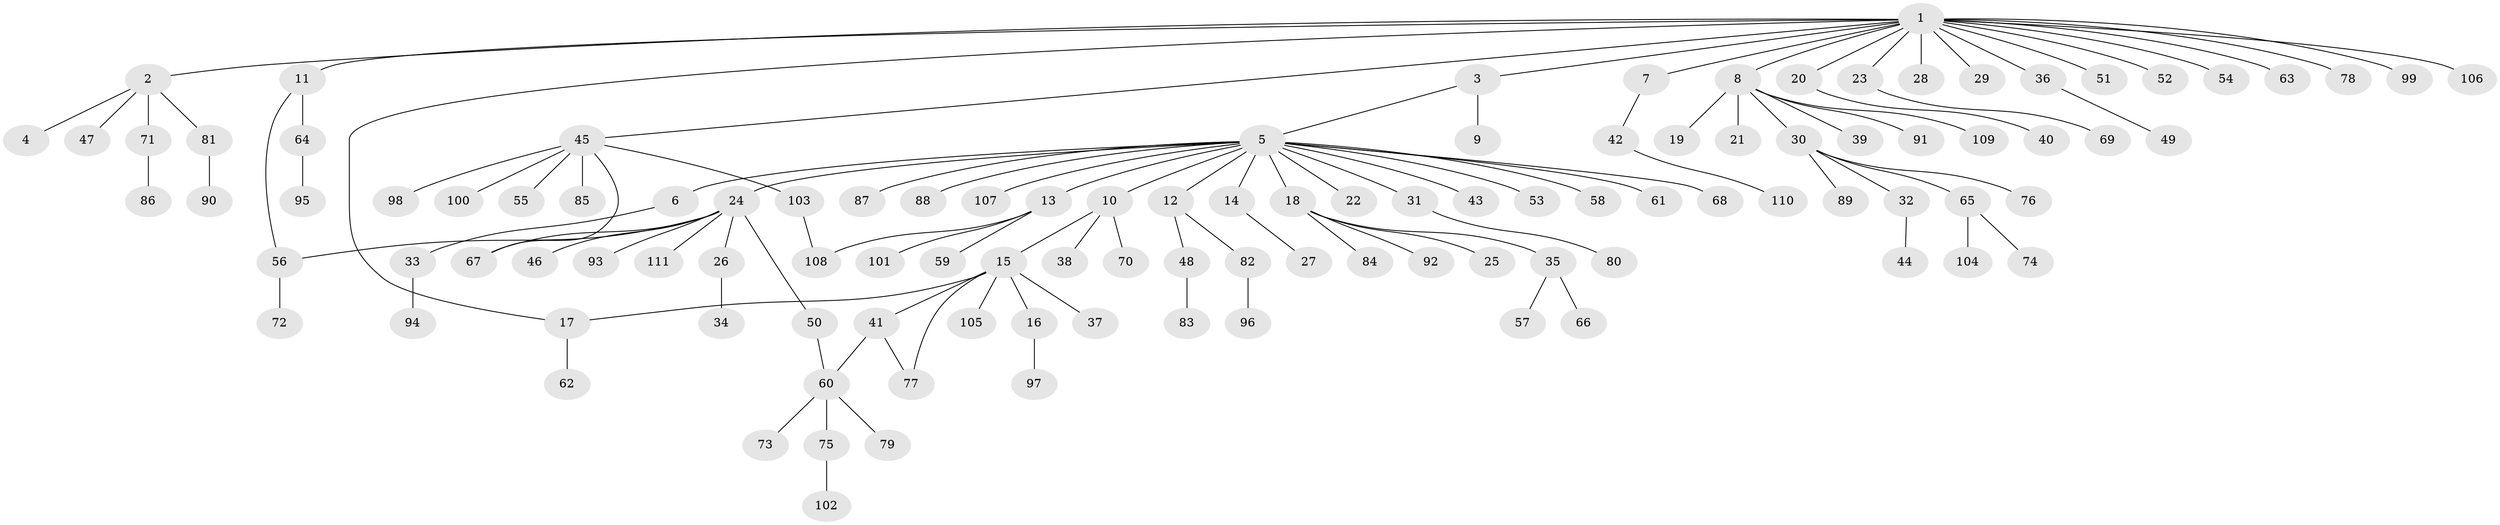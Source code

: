 // coarse degree distribution, {19: 0.030303030303030304, 5: 0.030303030303030304, 3: 0.030303030303030304, 1: 0.7878787878787878, 11: 0.030303030303030304, 2: 0.09090909090909091}
// Generated by graph-tools (version 1.1) at 2025/18/03/04/25 18:18:14]
// undirected, 111 vertices, 116 edges
graph export_dot {
graph [start="1"]
  node [color=gray90,style=filled];
  1;
  2;
  3;
  4;
  5;
  6;
  7;
  8;
  9;
  10;
  11;
  12;
  13;
  14;
  15;
  16;
  17;
  18;
  19;
  20;
  21;
  22;
  23;
  24;
  25;
  26;
  27;
  28;
  29;
  30;
  31;
  32;
  33;
  34;
  35;
  36;
  37;
  38;
  39;
  40;
  41;
  42;
  43;
  44;
  45;
  46;
  47;
  48;
  49;
  50;
  51;
  52;
  53;
  54;
  55;
  56;
  57;
  58;
  59;
  60;
  61;
  62;
  63;
  64;
  65;
  66;
  67;
  68;
  69;
  70;
  71;
  72;
  73;
  74;
  75;
  76;
  77;
  78;
  79;
  80;
  81;
  82;
  83;
  84;
  85;
  86;
  87;
  88;
  89;
  90;
  91;
  92;
  93;
  94;
  95;
  96;
  97;
  98;
  99;
  100;
  101;
  102;
  103;
  104;
  105;
  106;
  107;
  108;
  109;
  110;
  111;
  1 -- 2;
  1 -- 3;
  1 -- 7;
  1 -- 8;
  1 -- 11;
  1 -- 17;
  1 -- 20;
  1 -- 23;
  1 -- 28;
  1 -- 29;
  1 -- 36;
  1 -- 45;
  1 -- 51;
  1 -- 52;
  1 -- 54;
  1 -- 63;
  1 -- 78;
  1 -- 99;
  1 -- 106;
  2 -- 4;
  2 -- 47;
  2 -- 71;
  2 -- 81;
  3 -- 5;
  3 -- 9;
  5 -- 6;
  5 -- 10;
  5 -- 12;
  5 -- 13;
  5 -- 14;
  5 -- 18;
  5 -- 22;
  5 -- 24;
  5 -- 31;
  5 -- 43;
  5 -- 53;
  5 -- 58;
  5 -- 61;
  5 -- 68;
  5 -- 87;
  5 -- 88;
  5 -- 107;
  6 -- 33;
  7 -- 42;
  8 -- 19;
  8 -- 21;
  8 -- 30;
  8 -- 39;
  8 -- 91;
  8 -- 109;
  10 -- 15;
  10 -- 38;
  10 -- 70;
  11 -- 56;
  11 -- 64;
  12 -- 48;
  12 -- 82;
  13 -- 59;
  13 -- 101;
  13 -- 108;
  14 -- 27;
  15 -- 16;
  15 -- 17;
  15 -- 37;
  15 -- 41;
  15 -- 77;
  15 -- 105;
  16 -- 97;
  17 -- 62;
  18 -- 25;
  18 -- 35;
  18 -- 84;
  18 -- 92;
  20 -- 40;
  23 -- 69;
  24 -- 26;
  24 -- 46;
  24 -- 50;
  24 -- 56;
  24 -- 67;
  24 -- 93;
  24 -- 111;
  26 -- 34;
  30 -- 32;
  30 -- 65;
  30 -- 76;
  30 -- 89;
  31 -- 80;
  32 -- 44;
  33 -- 94;
  35 -- 57;
  35 -- 66;
  36 -- 49;
  41 -- 60;
  41 -- 77;
  42 -- 110;
  45 -- 55;
  45 -- 67;
  45 -- 85;
  45 -- 98;
  45 -- 100;
  45 -- 103;
  48 -- 83;
  50 -- 60;
  56 -- 72;
  60 -- 73;
  60 -- 75;
  60 -- 79;
  64 -- 95;
  65 -- 74;
  65 -- 104;
  71 -- 86;
  75 -- 102;
  81 -- 90;
  82 -- 96;
  103 -- 108;
}
